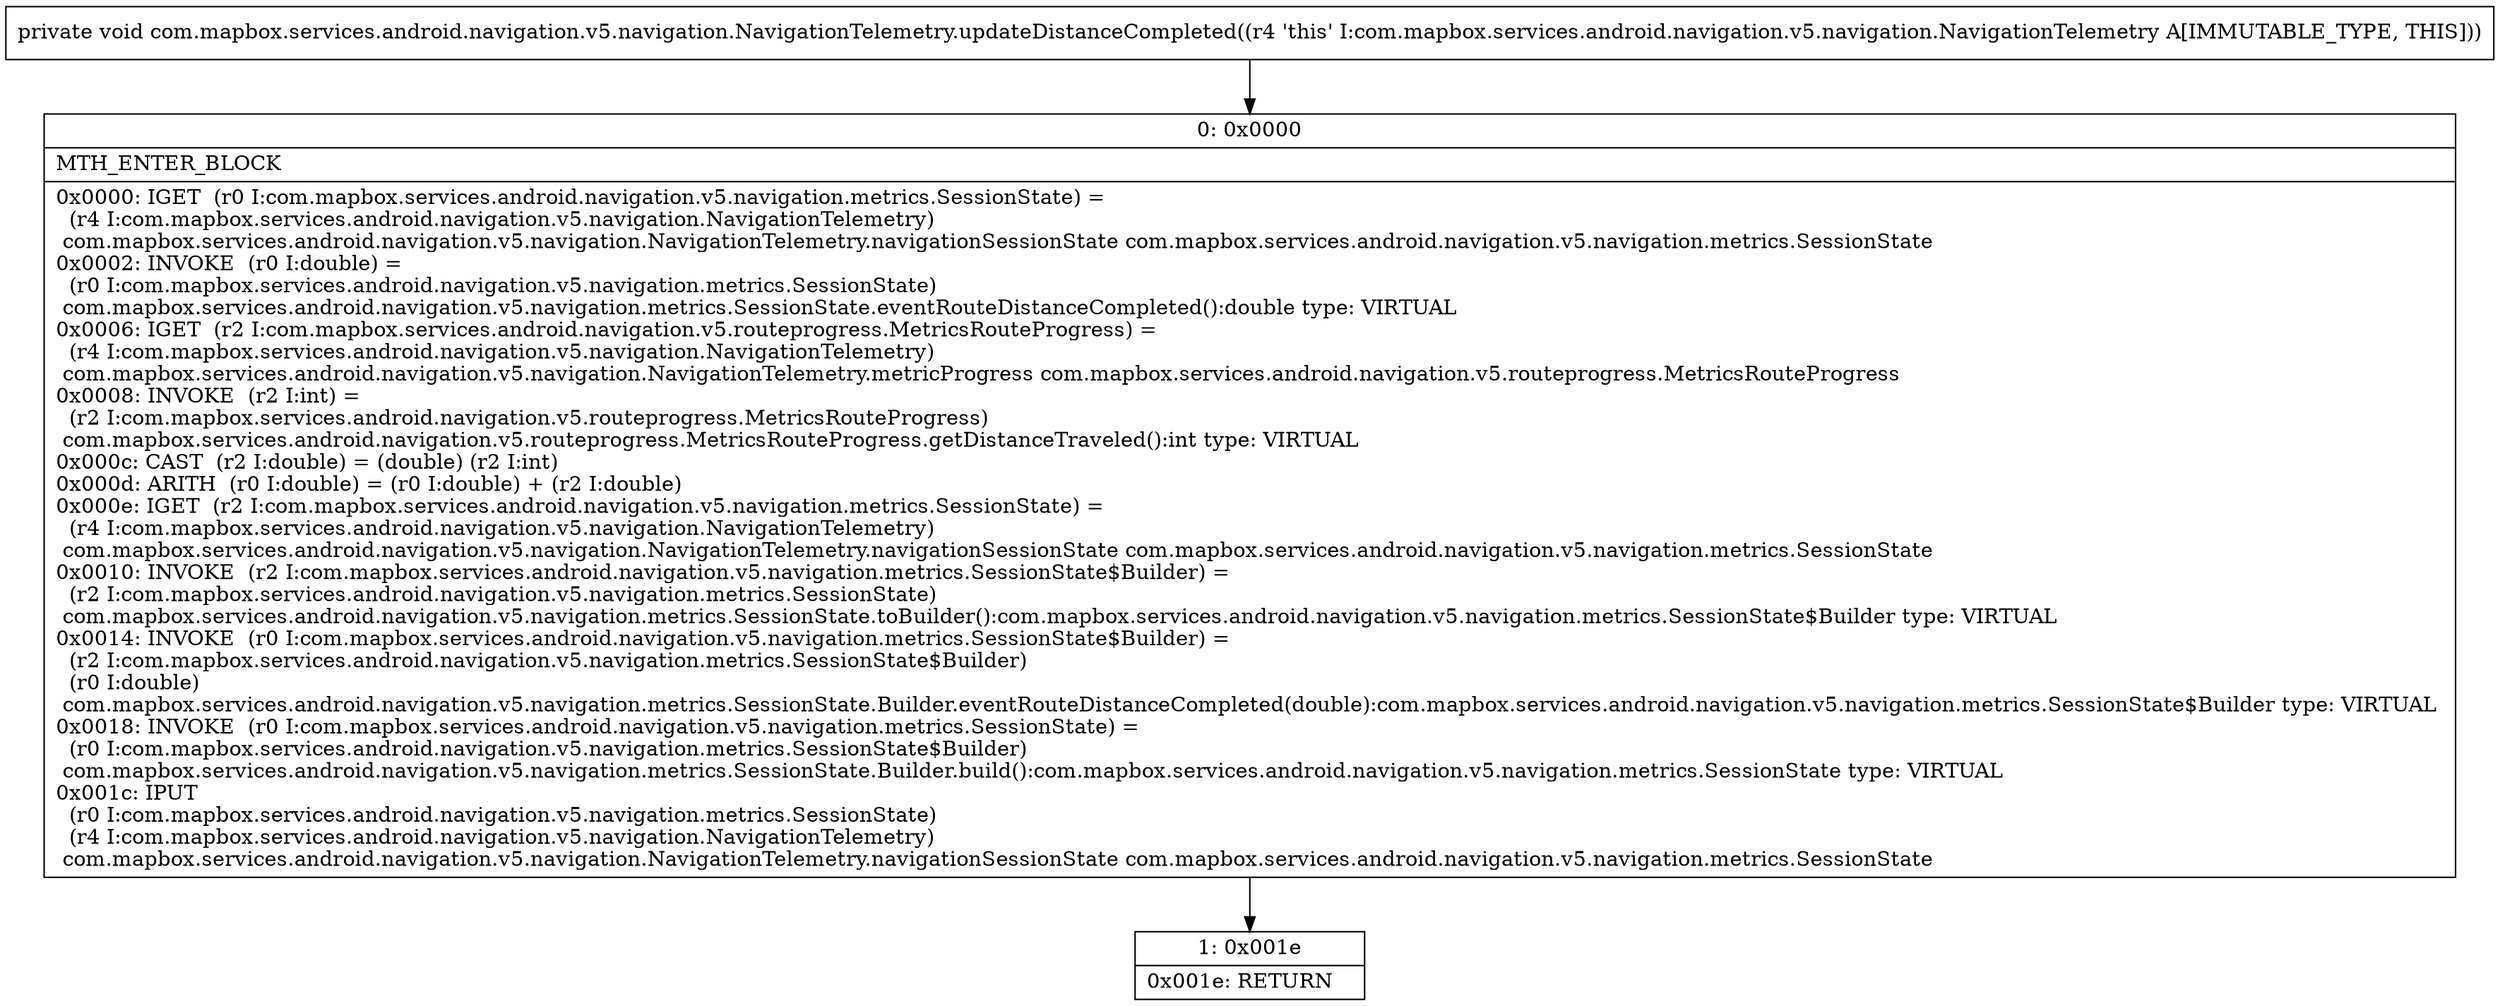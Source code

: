 digraph "CFG forcom.mapbox.services.android.navigation.v5.navigation.NavigationTelemetry.updateDistanceCompleted()V" {
Node_0 [shape=record,label="{0\:\ 0x0000|MTH_ENTER_BLOCK\l|0x0000: IGET  (r0 I:com.mapbox.services.android.navigation.v5.navigation.metrics.SessionState) = \l  (r4 I:com.mapbox.services.android.navigation.v5.navigation.NavigationTelemetry)\l com.mapbox.services.android.navigation.v5.navigation.NavigationTelemetry.navigationSessionState com.mapbox.services.android.navigation.v5.navigation.metrics.SessionState \l0x0002: INVOKE  (r0 I:double) = \l  (r0 I:com.mapbox.services.android.navigation.v5.navigation.metrics.SessionState)\l com.mapbox.services.android.navigation.v5.navigation.metrics.SessionState.eventRouteDistanceCompleted():double type: VIRTUAL \l0x0006: IGET  (r2 I:com.mapbox.services.android.navigation.v5.routeprogress.MetricsRouteProgress) = \l  (r4 I:com.mapbox.services.android.navigation.v5.navigation.NavigationTelemetry)\l com.mapbox.services.android.navigation.v5.navigation.NavigationTelemetry.metricProgress com.mapbox.services.android.navigation.v5.routeprogress.MetricsRouteProgress \l0x0008: INVOKE  (r2 I:int) = \l  (r2 I:com.mapbox.services.android.navigation.v5.routeprogress.MetricsRouteProgress)\l com.mapbox.services.android.navigation.v5.routeprogress.MetricsRouteProgress.getDistanceTraveled():int type: VIRTUAL \l0x000c: CAST  (r2 I:double) = (double) (r2 I:int) \l0x000d: ARITH  (r0 I:double) = (r0 I:double) + (r2 I:double) \l0x000e: IGET  (r2 I:com.mapbox.services.android.navigation.v5.navigation.metrics.SessionState) = \l  (r4 I:com.mapbox.services.android.navigation.v5.navigation.NavigationTelemetry)\l com.mapbox.services.android.navigation.v5.navigation.NavigationTelemetry.navigationSessionState com.mapbox.services.android.navigation.v5.navigation.metrics.SessionState \l0x0010: INVOKE  (r2 I:com.mapbox.services.android.navigation.v5.navigation.metrics.SessionState$Builder) = \l  (r2 I:com.mapbox.services.android.navigation.v5.navigation.metrics.SessionState)\l com.mapbox.services.android.navigation.v5.navigation.metrics.SessionState.toBuilder():com.mapbox.services.android.navigation.v5.navigation.metrics.SessionState$Builder type: VIRTUAL \l0x0014: INVOKE  (r0 I:com.mapbox.services.android.navigation.v5.navigation.metrics.SessionState$Builder) = \l  (r2 I:com.mapbox.services.android.navigation.v5.navigation.metrics.SessionState$Builder)\l  (r0 I:double)\l com.mapbox.services.android.navigation.v5.navigation.metrics.SessionState.Builder.eventRouteDistanceCompleted(double):com.mapbox.services.android.navigation.v5.navigation.metrics.SessionState$Builder type: VIRTUAL \l0x0018: INVOKE  (r0 I:com.mapbox.services.android.navigation.v5.navigation.metrics.SessionState) = \l  (r0 I:com.mapbox.services.android.navigation.v5.navigation.metrics.SessionState$Builder)\l com.mapbox.services.android.navigation.v5.navigation.metrics.SessionState.Builder.build():com.mapbox.services.android.navigation.v5.navigation.metrics.SessionState type: VIRTUAL \l0x001c: IPUT  \l  (r0 I:com.mapbox.services.android.navigation.v5.navigation.metrics.SessionState)\l  (r4 I:com.mapbox.services.android.navigation.v5.navigation.NavigationTelemetry)\l com.mapbox.services.android.navigation.v5.navigation.NavigationTelemetry.navigationSessionState com.mapbox.services.android.navigation.v5.navigation.metrics.SessionState \l}"];
Node_1 [shape=record,label="{1\:\ 0x001e|0x001e: RETURN   \l}"];
MethodNode[shape=record,label="{private void com.mapbox.services.android.navigation.v5.navigation.NavigationTelemetry.updateDistanceCompleted((r4 'this' I:com.mapbox.services.android.navigation.v5.navigation.NavigationTelemetry A[IMMUTABLE_TYPE, THIS])) }"];
MethodNode -> Node_0;
Node_0 -> Node_1;
}

